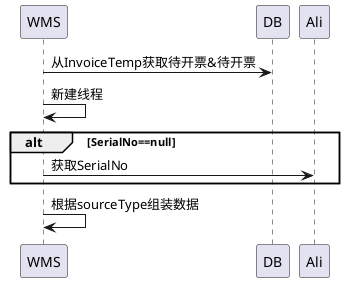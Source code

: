 @startuml

participant WMS as wms
participant DB as db
participant Ali as ali

wms->db:从InvoiceTemp获取待开票&待开票
wms->wms:新建线程
alt SerialNo==null
wms->ali:获取SerialNo
end
wms->wms:根据sourceType组装数据
@enduml